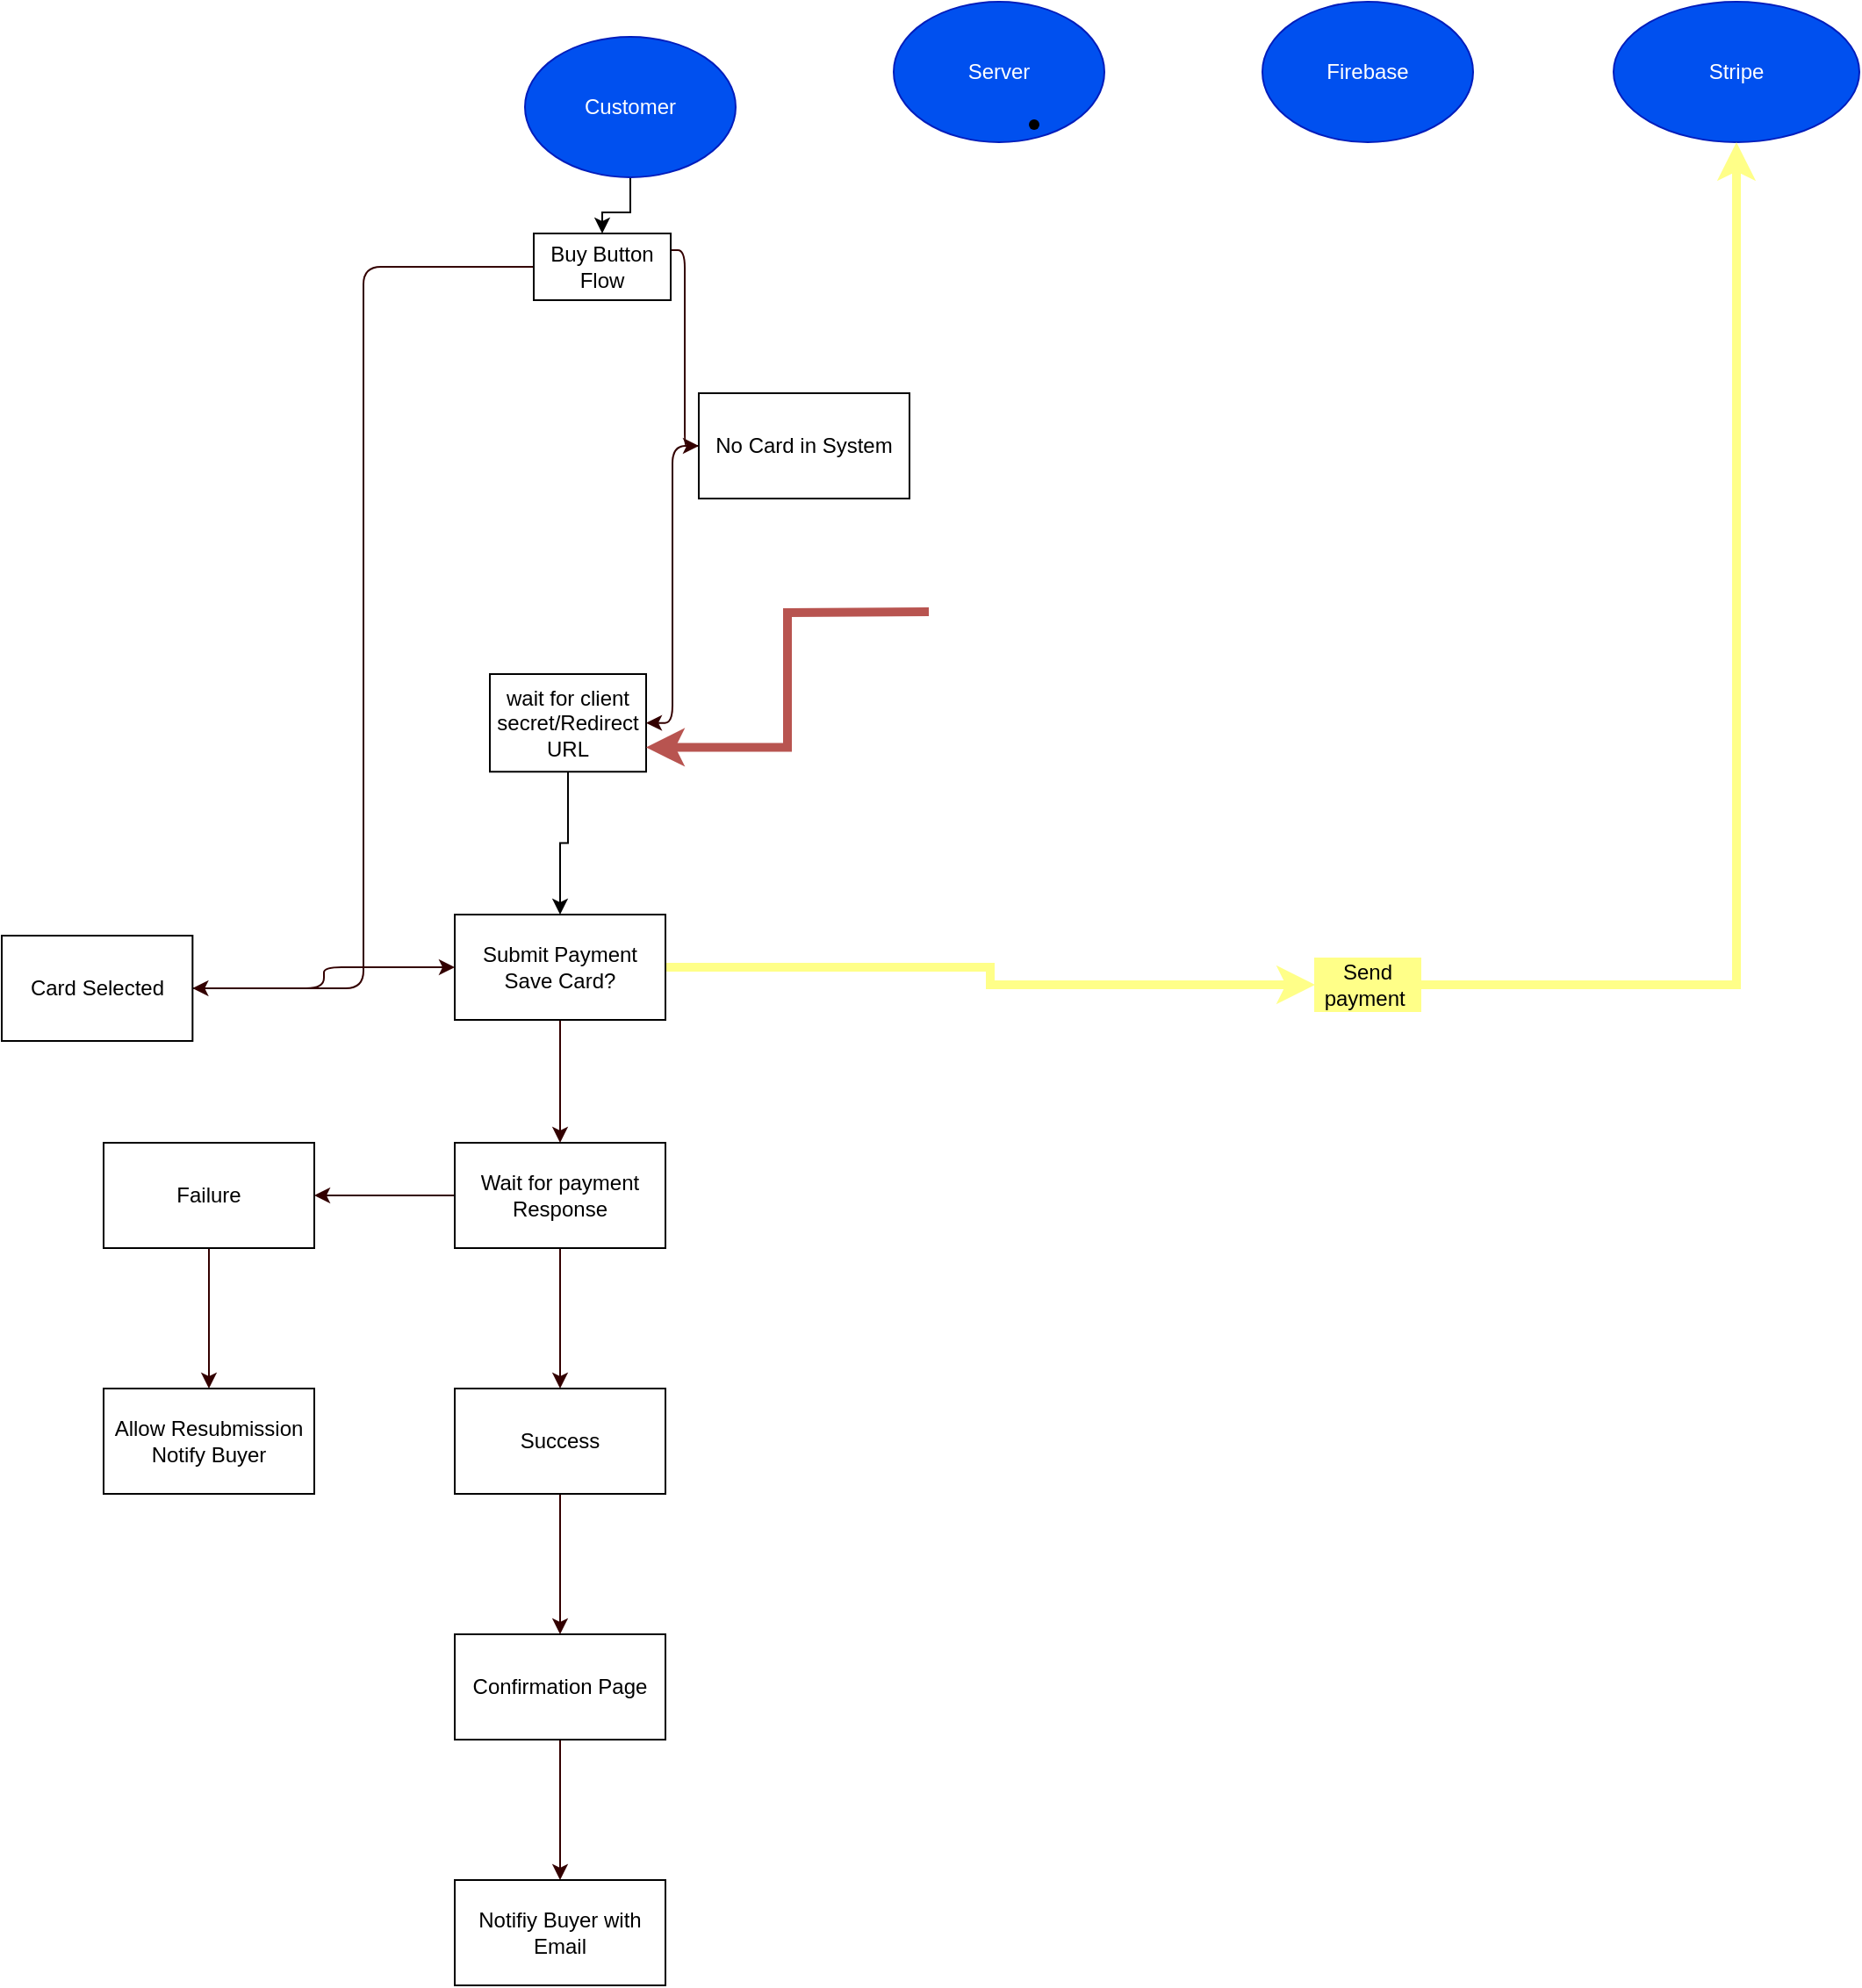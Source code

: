 <mxfile version="15.7.3" type="device"><diagram id="R-mIYBo8ck8EgcIVKi6k" name="Page-1"><mxGraphModel dx="947" dy="768" grid="1" gridSize="10" guides="1" tooltips="1" connect="1" arrows="1" fold="1" page="1" pageScale="1" pageWidth="850" pageHeight="1100" math="0" shadow="0"><root><mxCell id="0"/><mxCell id="1" parent="0"/><mxCell id="90PHX1mlt9AmSUO-F1Zw-2" style="edgeStyle=orthogonalEdgeStyle;rounded=0;orthogonalLoop=1;jettySize=auto;html=1;" edge="1" parent="1" source="90PHX1mlt9AmSUO-F1Zw-3" target="90PHX1mlt9AmSUO-F1Zw-29"><mxGeometry relative="1" as="geometry"/></mxCell><mxCell id="90PHX1mlt9AmSUO-F1Zw-3" value="Customer" style="ellipse;whiteSpace=wrap;html=1;fillColor=#0050ef;strokeColor=#001DBC;fontColor=#ffffff;" vertex="1" parent="1"><mxGeometry x="328" y="30" width="120" height="80" as="geometry"/></mxCell><UserObject label="Server" id="90PHX1mlt9AmSUO-F1Zw-4"><mxCell style="ellipse;whiteSpace=wrap;html=1;fillColor=#0050ef;strokeColor=#001DBC;fontColor=#ffffff;" vertex="1" parent="1"><mxGeometry x="538" y="10" width="120" height="80" as="geometry"/></mxCell></UserObject><mxCell id="90PHX1mlt9AmSUO-F1Zw-5" value="" style="edgeStyle=orthogonalEdgeStyle;rounded=0;orthogonalLoop=1;jettySize=auto;html=1;" edge="1" parent="1" source="90PHX1mlt9AmSUO-F1Zw-6" target="90PHX1mlt9AmSUO-F1Zw-10"><mxGeometry relative="1" as="geometry"/></mxCell><mxCell id="90PHX1mlt9AmSUO-F1Zw-6" value="wait for client secret/Redirect URL" style="whiteSpace=wrap;html=1;" vertex="1" parent="1"><mxGeometry x="308" y="393" width="89" height="55.63" as="geometry"/></mxCell><UserObject label="Firebase" id="90PHX1mlt9AmSUO-F1Zw-7"><mxCell style="ellipse;whiteSpace=wrap;html=1;fillColor=#0050ef;strokeColor=#001DBC;fontColor=#ffffff;" vertex="1" parent="1"><mxGeometry x="748" y="10" width="120" height="80" as="geometry"/></mxCell></UserObject><mxCell id="90PHX1mlt9AmSUO-F1Zw-8" style="edgeStyle=orthogonalEdgeStyle;rounded=0;orthogonalLoop=1;jettySize=auto;html=1;fillColor=#ffff88;strokeColor=#FFFF88;strokeWidth=5;" edge="1" parent="1" source="90PHX1mlt9AmSUO-F1Zw-10" target="90PHX1mlt9AmSUO-F1Zw-18"><mxGeometry relative="1" as="geometry"/></mxCell><mxCell id="90PHX1mlt9AmSUO-F1Zw-9" style="edgeStyle=orthogonalEdgeStyle;rounded=0;orthogonalLoop=1;jettySize=auto;html=1;strokeColor=#330000;strokeWidth=1;" edge="1" parent="1" source="90PHX1mlt9AmSUO-F1Zw-10" target="90PHX1mlt9AmSUO-F1Zw-16"><mxGeometry relative="1" as="geometry"/></mxCell><mxCell id="90PHX1mlt9AmSUO-F1Zw-10" value="Submit Payment&lt;br&gt;Save Card?" style="whiteSpace=wrap;html=1;" vertex="1" parent="1"><mxGeometry x="288" y="530" width="120" height="60" as="geometry"/></mxCell><mxCell id="90PHX1mlt9AmSUO-F1Zw-11" style="edgeStyle=orthogonalEdgeStyle;rounded=0;orthogonalLoop=1;jettySize=auto;html=1;entryX=1;entryY=0.75;entryDx=0;entryDy=0;strokeColor=#B85450;strokeWidth=5;" edge="1" parent="1" target="90PHX1mlt9AmSUO-F1Zw-6"><mxGeometry relative="1" as="geometry"><mxPoint x="558" y="357.5" as="sourcePoint"/></mxGeometry></mxCell><mxCell id="90PHX1mlt9AmSUO-F1Zw-12" value="" style="shape=waypoint;sketch=0;size=6;pointerEvents=1;points=[];fillColor=none;resizable=0;rotatable=0;perimeter=centerPerimeter;snapToPoint=1;" vertex="1" parent="1"><mxGeometry x="598" y="60" width="40" height="40" as="geometry"/></mxCell><UserObject label="Stripe" id="90PHX1mlt9AmSUO-F1Zw-13"><mxCell style="ellipse;whiteSpace=wrap;html=1;fillColor=#0050ef;strokeColor=#001DBC;fontColor=#ffffff;" vertex="1" parent="1"><mxGeometry x="948" y="10" width="140" height="80" as="geometry"/></mxCell></UserObject><mxCell id="90PHX1mlt9AmSUO-F1Zw-14" value="" style="edgeStyle=orthogonalEdgeStyle;rounded=0;orthogonalLoop=1;jettySize=auto;html=1;strokeColor=#330000;strokeWidth=1;" edge="1" parent="1" source="90PHX1mlt9AmSUO-F1Zw-16" target="90PHX1mlt9AmSUO-F1Zw-20"><mxGeometry relative="1" as="geometry"/></mxCell><mxCell id="90PHX1mlt9AmSUO-F1Zw-15" value="" style="edgeStyle=orthogonalEdgeStyle;rounded=0;orthogonalLoop=1;jettySize=auto;html=1;strokeColor=#330000;strokeWidth=1;" edge="1" parent="1" source="90PHX1mlt9AmSUO-F1Zw-16" target="90PHX1mlt9AmSUO-F1Zw-23"><mxGeometry relative="1" as="geometry"/></mxCell><mxCell id="90PHX1mlt9AmSUO-F1Zw-16" value="Wait for payment Response" style="whiteSpace=wrap;html=1;" vertex="1" parent="1"><mxGeometry x="288" y="660" width="120" height="60" as="geometry"/></mxCell><mxCell id="90PHX1mlt9AmSUO-F1Zw-17" style="edgeStyle=orthogonalEdgeStyle;rounded=0;orthogonalLoop=1;jettySize=auto;html=1;strokeColor=#FFFF88;strokeWidth=5;" edge="1" parent="1" source="90PHX1mlt9AmSUO-F1Zw-18" target="90PHX1mlt9AmSUO-F1Zw-13"><mxGeometry relative="1" as="geometry"/></mxCell><mxCell id="90PHX1mlt9AmSUO-F1Zw-18" value="Send payment&amp;nbsp;" style="text;html=1;strokeColor=#FFFF88;fillColor=#FFFF88;align=center;verticalAlign=middle;whiteSpace=wrap;rounded=0;" vertex="1" parent="1"><mxGeometry x="778" y="555" width="60" height="30" as="geometry"/></mxCell><mxCell id="90PHX1mlt9AmSUO-F1Zw-19" value="" style="edgeStyle=orthogonalEdgeStyle;rounded=0;orthogonalLoop=1;jettySize=auto;html=1;strokeColor=#330000;strokeWidth=1;" edge="1" parent="1" source="90PHX1mlt9AmSUO-F1Zw-20" target="90PHX1mlt9AmSUO-F1Zw-21"><mxGeometry relative="1" as="geometry"/></mxCell><mxCell id="90PHX1mlt9AmSUO-F1Zw-20" value="Failure" style="whiteSpace=wrap;html=1;" vertex="1" parent="1"><mxGeometry x="88" y="660" width="120" height="60" as="geometry"/></mxCell><mxCell id="90PHX1mlt9AmSUO-F1Zw-21" value="Allow Resubmission&lt;br&gt;Notify Buyer" style="whiteSpace=wrap;html=1;" vertex="1" parent="1"><mxGeometry x="88" y="800" width="120" height="60" as="geometry"/></mxCell><mxCell id="90PHX1mlt9AmSUO-F1Zw-22" value="" style="edgeStyle=orthogonalEdgeStyle;rounded=0;orthogonalLoop=1;jettySize=auto;html=1;strokeColor=#330000;strokeWidth=1;" edge="1" parent="1" source="90PHX1mlt9AmSUO-F1Zw-23" target="90PHX1mlt9AmSUO-F1Zw-25"><mxGeometry relative="1" as="geometry"/></mxCell><mxCell id="90PHX1mlt9AmSUO-F1Zw-23" value="Success" style="whiteSpace=wrap;html=1;" vertex="1" parent="1"><mxGeometry x="288" y="800" width="120" height="60" as="geometry"/></mxCell><mxCell id="90PHX1mlt9AmSUO-F1Zw-24" value="" style="edgeStyle=orthogonalEdgeStyle;rounded=0;orthogonalLoop=1;jettySize=auto;html=1;strokeColor=#330000;strokeWidth=1;" edge="1" parent="1" source="90PHX1mlt9AmSUO-F1Zw-25" target="90PHX1mlt9AmSUO-F1Zw-26"><mxGeometry relative="1" as="geometry"/></mxCell><mxCell id="90PHX1mlt9AmSUO-F1Zw-25" value="Confirmation Page" style="whiteSpace=wrap;html=1;" vertex="1" parent="1"><mxGeometry x="288" y="940" width="120" height="60" as="geometry"/></mxCell><mxCell id="90PHX1mlt9AmSUO-F1Zw-26" value="Notifiy Buyer with Email" style="whiteSpace=wrap;html=1;" vertex="1" parent="1"><mxGeometry x="288" y="1080" width="120" height="60" as="geometry"/></mxCell><mxCell id="90PHX1mlt9AmSUO-F1Zw-27" style="edgeStyle=elbowEdgeStyle;rounded=1;orthogonalLoop=1;jettySize=auto;html=1;strokeColor=#330000;strokeWidth=1;" edge="1" parent="1" source="90PHX1mlt9AmSUO-F1Zw-29" target="90PHX1mlt9AmSUO-F1Zw-31"><mxGeometry relative="1" as="geometry"><mxPoint x="258.667" y="256.333" as="targetPoint"/></mxGeometry></mxCell><mxCell id="90PHX1mlt9AmSUO-F1Zw-28" style="edgeStyle=elbowEdgeStyle;rounded=1;orthogonalLoop=1;jettySize=auto;html=1;exitX=1;exitY=0.25;exitDx=0;exitDy=0;strokeColor=#330000;strokeWidth=1;" edge="1" parent="1" source="90PHX1mlt9AmSUO-F1Zw-29" target="90PHX1mlt9AmSUO-F1Zw-33"><mxGeometry relative="1" as="geometry"><mxPoint x="500.667" y="271.667" as="targetPoint"/></mxGeometry></mxCell><UserObject label="Buy Button Flow" id="90PHX1mlt9AmSUO-F1Zw-29"><mxCell style="rounded=0;whiteSpace=wrap;html=1;" vertex="1" parent="1"><mxGeometry x="333" y="142" width="78" height="38" as="geometry"/></mxCell></UserObject><mxCell id="90PHX1mlt9AmSUO-F1Zw-30" style="edgeStyle=elbowEdgeStyle;rounded=1;orthogonalLoop=1;jettySize=auto;html=1;strokeColor=#330000;strokeWidth=1;" edge="1" parent="1" source="90PHX1mlt9AmSUO-F1Zw-31" target="90PHX1mlt9AmSUO-F1Zw-10"><mxGeometry relative="1" as="geometry"/></mxCell><mxCell id="90PHX1mlt9AmSUO-F1Zw-31" value="Card Selected" style="rounded=0;whiteSpace=wrap;html=1;strokeColor=default;fillColor=none;" vertex="1" parent="1"><mxGeometry x="30" y="542" width="108.67" height="60" as="geometry"/></mxCell><mxCell id="90PHX1mlt9AmSUO-F1Zw-32" style="edgeStyle=elbowEdgeStyle;rounded=1;orthogonalLoop=1;jettySize=auto;html=1;strokeColor=#330000;strokeWidth=1;" edge="1" parent="1" source="90PHX1mlt9AmSUO-F1Zw-33" target="90PHX1mlt9AmSUO-F1Zw-6"><mxGeometry relative="1" as="geometry"/></mxCell><mxCell id="90PHX1mlt9AmSUO-F1Zw-33" value="No Card in System&lt;br&gt;" style="rounded=0;whiteSpace=wrap;html=1;strokeColor=default;fillColor=none;" vertex="1" parent="1"><mxGeometry x="426.997" y="232.997" width="120" height="60" as="geometry"/></mxCell></root></mxGraphModel></diagram></mxfile>